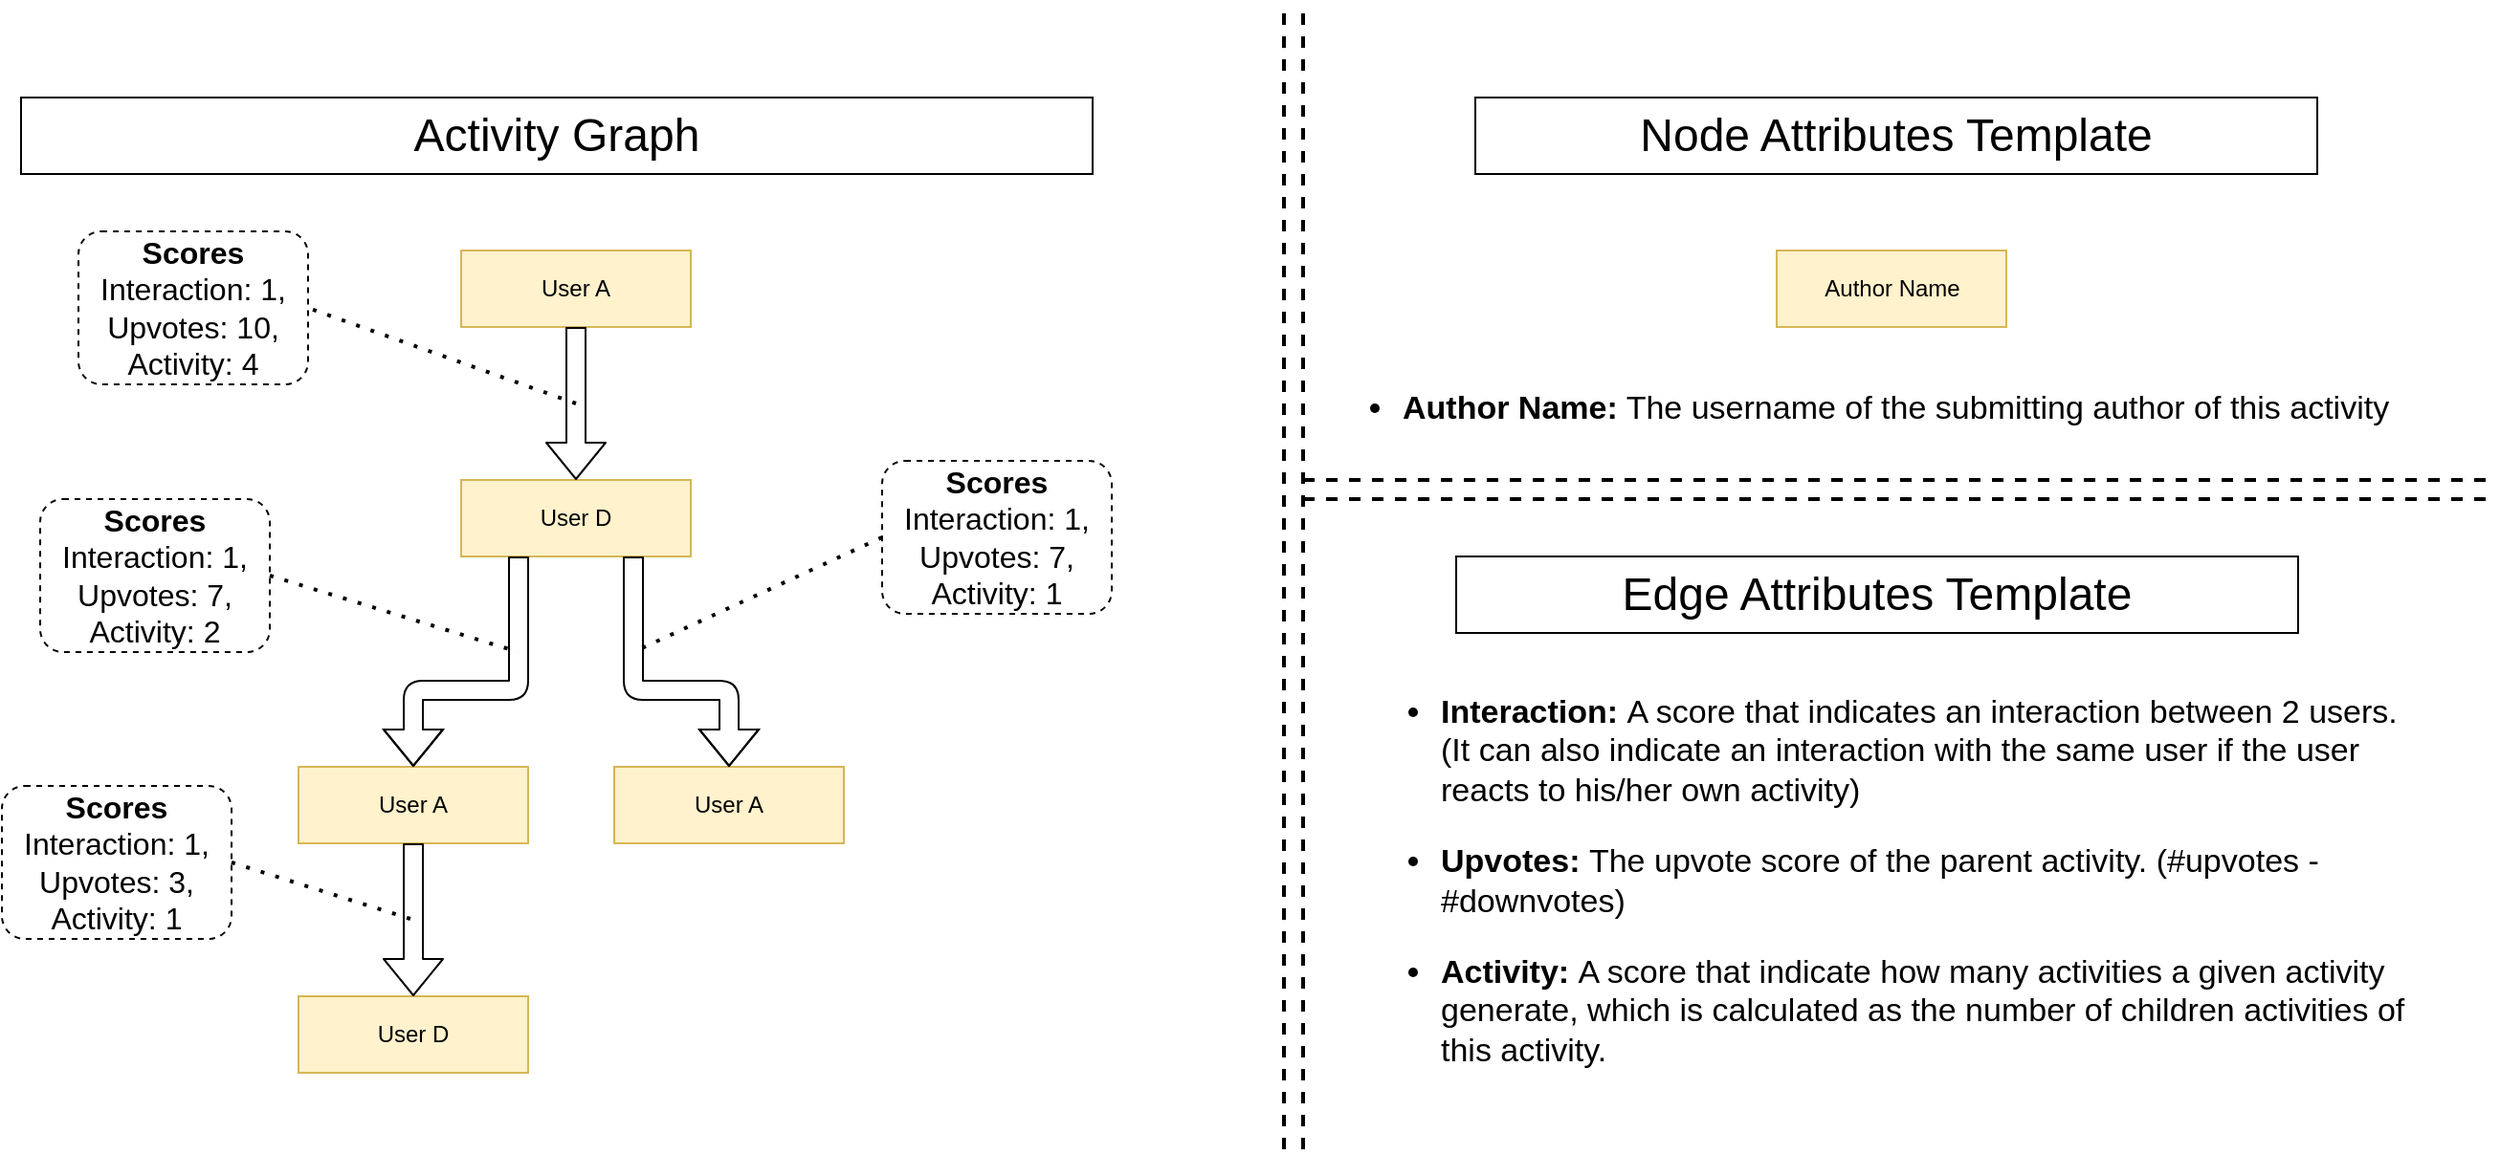 <mxfile version="14.7.7" type="device"><diagram id="jqWE9_eOw_i64MG_No3x" name="Page-1"><mxGraphModel dx="1422" dy="914" grid="1" gridSize="10" guides="1" tooltips="1" connect="1" arrows="1" fold="1" page="1" pageScale="1" pageWidth="827" pageHeight="1169" math="0" shadow="0"><root><mxCell id="0"/><mxCell id="1" parent="0"/><mxCell id="Pof3LiFDXd8O8ggwZU9w-6" value="Author Name" style="rounded=0;whiteSpace=wrap;html=1;fillColor=#fff2cc;strokeColor=#d6b656;" parent="1" vertex="1"><mxGeometry x="1087.5" y="290" width="120" height="40" as="geometry"/></mxCell><mxCell id="Pof3LiFDXd8O8ggwZU9w-9" value="User A" style="rounded=0;whiteSpace=wrap;html=1;fillColor=#fff2cc;strokeColor=#d6b656;" parent="1" vertex="1"><mxGeometry x="400" y="290" width="120" height="40" as="geometry"/></mxCell><mxCell id="Pof3LiFDXd8O8ggwZU9w-12" value="User D" style="rounded=0;whiteSpace=wrap;html=1;fillColor=#fff2cc;strokeColor=#d6b656;" parent="1" vertex="1"><mxGeometry x="400" y="410" width="120" height="40" as="geometry"/></mxCell><mxCell id="Pof3LiFDXd8O8ggwZU9w-15" value="User A" style="rounded=0;whiteSpace=wrap;html=1;fillColor=#fff2cc;strokeColor=#d6b656;" parent="1" vertex="1"><mxGeometry x="480" y="560" width="120" height="40" as="geometry"/></mxCell><mxCell id="Pof3LiFDXd8O8ggwZU9w-18" value="User A" style="rounded=0;whiteSpace=wrap;html=1;fillColor=#fff2cc;strokeColor=#d6b656;" parent="1" vertex="1"><mxGeometry x="315" y="560" width="120" height="40" as="geometry"/></mxCell><mxCell id="Pof3LiFDXd8O8ggwZU9w-21" value="User D" style="rounded=0;whiteSpace=wrap;html=1;fillColor=#fff2cc;strokeColor=#d6b656;" parent="1" vertex="1"><mxGeometry x="315" y="680" width="120" height="40" as="geometry"/></mxCell><mxCell id="Pof3LiFDXd8O8ggwZU9w-24" value="" style="shape=flexArrow;endArrow=classic;html=1;exitX=0.5;exitY=1;exitDx=0;exitDy=0;entryX=0.5;entryY=0;entryDx=0;entryDy=0;" parent="1" source="Pof3LiFDXd8O8ggwZU9w-9" target="Pof3LiFDXd8O8ggwZU9w-12" edge="1"><mxGeometry width="50" height="50" relative="1" as="geometry"><mxPoint x="460" y="340" as="sourcePoint"/><mxPoint x="510" y="380" as="targetPoint"/></mxGeometry></mxCell><mxCell id="Pof3LiFDXd8O8ggwZU9w-28" value="" style="shape=flexArrow;endArrow=classic;html=1;exitX=0.25;exitY=1;exitDx=0;exitDy=0;entryX=0.5;entryY=0;entryDx=0;entryDy=0;" parent="1" source="Pof3LiFDXd8O8ggwZU9w-12" target="Pof3LiFDXd8O8ggwZU9w-18" edge="1"><mxGeometry width="50" height="50" relative="1" as="geometry"><mxPoint x="470" y="350" as="sourcePoint"/><mxPoint x="350" y="570" as="targetPoint"/><Array as="points"><mxPoint x="430" y="520"/><mxPoint x="375" y="520"/></Array></mxGeometry></mxCell><mxCell id="Pof3LiFDXd8O8ggwZU9w-29" value="" style="shape=flexArrow;endArrow=classic;html=1;exitX=0.75;exitY=1;exitDx=0;exitDy=0;entryX=0.5;entryY=0;entryDx=0;entryDy=0;" parent="1" source="Pof3LiFDXd8O8ggwZU9w-12" target="Pof3LiFDXd8O8ggwZU9w-15" edge="1"><mxGeometry width="50" height="50" relative="1" as="geometry"><mxPoint x="490" y="500" as="sourcePoint"/><mxPoint x="620" y="580" as="targetPoint"/><Array as="points"><mxPoint x="490" y="520"/><mxPoint x="540" y="520"/></Array></mxGeometry></mxCell><mxCell id="Pof3LiFDXd8O8ggwZU9w-30" value="" style="shape=flexArrow;endArrow=classic;html=1;exitX=0.5;exitY=1;exitDx=0;exitDy=0;entryX=0.5;entryY=0;entryDx=0;entryDy=0;" parent="1" source="Pof3LiFDXd8O8ggwZU9w-18" target="Pof3LiFDXd8O8ggwZU9w-21" edge="1"><mxGeometry width="50" height="50" relative="1" as="geometry"><mxPoint x="300" y="660" as="sourcePoint"/><mxPoint x="340" y="670" as="targetPoint"/></mxGeometry></mxCell><mxCell id="Pof3LiFDXd8O8ggwZU9w-45" value="" style="endArrow=none;dashed=1;html=1;strokeWidth=2;" parent="1" edge="1"><mxGeometry width="50" height="50" relative="1" as="geometry"><mxPoint x="830" y="760" as="sourcePoint"/><mxPoint x="830" y="160" as="targetPoint"/></mxGeometry></mxCell><mxCell id="Pof3LiFDXd8O8ggwZU9w-46" value="" style="endArrow=none;dashed=1;html=1;strokeWidth=2;" parent="1" edge="1"><mxGeometry width="50" height="50" relative="1" as="geometry"><mxPoint x="840" y="760" as="sourcePoint"/><mxPoint x="840" y="160" as="targetPoint"/></mxGeometry></mxCell><mxCell id="Pof3LiFDXd8O8ggwZU9w-47" value="&lt;font style=&quot;font-size: 24px&quot;&gt;Node Attributes Template&lt;/font&gt;" style="text;html=1;fillColor=none;align=center;verticalAlign=middle;whiteSpace=wrap;rounded=0;strokeColor=#000000;" parent="1" vertex="1"><mxGeometry x="930" y="210" width="440" height="40" as="geometry"/></mxCell><mxCell id="Pof3LiFDXd8O8ggwZU9w-48" value="&lt;font style=&quot;font-size: 24px&quot;&gt;Activity Graph&lt;/font&gt;" style="text;html=1;fillColor=none;align=center;verticalAlign=middle;whiteSpace=wrap;rounded=0;strokeColor=#000000;" parent="1" vertex="1"><mxGeometry x="170" y="210" width="560" height="40" as="geometry"/></mxCell><mxCell id="Pof3LiFDXd8O8ggwZU9w-52" value="&lt;font style=&quot;font-size: 24px&quot;&gt;Edge Attributes Template&lt;/font&gt;" style="text;html=1;fillColor=none;align=center;verticalAlign=middle;whiteSpace=wrap;rounded=0;strokeColor=#000000;" parent="1" vertex="1"><mxGeometry x="920" y="450" width="440" height="40" as="geometry"/></mxCell><mxCell id="Pof3LiFDXd8O8ggwZU9w-72" value="&lt;ul style=&quot;font-size: 17px&quot;&gt;&lt;li&gt;&lt;font style=&quot;font-size: 17px&quot;&gt;&lt;b&gt;Author Name:&lt;/b&gt; The username of the submitting author of this activity&amp;nbsp;&lt;/font&gt;&lt;/li&gt;&lt;/ul&gt;" style="text;html=1;strokeColor=none;fillColor=none;align=left;verticalAlign=middle;whiteSpace=wrap;rounded=0;" parent="1" vertex="1"><mxGeometry x="850" y="350" width="600" height="45" as="geometry"/></mxCell><mxCell id="Pof3LiFDXd8O8ggwZU9w-73" value="" style="endArrow=none;dashed=1;html=1;strokeWidth=2;" parent="1" edge="1"><mxGeometry width="50" height="50" relative="1" as="geometry"><mxPoint x="840" y="410" as="sourcePoint"/><mxPoint x="1462.5" y="410" as="targetPoint"/></mxGeometry></mxCell><mxCell id="Pof3LiFDXd8O8ggwZU9w-74" value="" style="endArrow=none;dashed=1;html=1;strokeWidth=2;" parent="1" edge="1"><mxGeometry width="50" height="50" relative="1" as="geometry"><mxPoint x="840" y="420" as="sourcePoint"/><mxPoint x="1462.5" y="420" as="targetPoint"/></mxGeometry></mxCell><mxCell id="Pof3LiFDXd8O8ggwZU9w-75" value="&lt;ul style=&quot;font-size: 17px&quot;&gt;&lt;li&gt;&lt;font style=&quot;font-size: 17px&quot;&gt;&lt;b&gt;Interaction: &lt;/b&gt;A score that indicates an interaction between 2 users. (It can also indicate an interaction with the same user if the user reacts to his/her own activity)&lt;/font&gt;&lt;/li&gt;&lt;/ul&gt;&lt;ul style=&quot;font-size: 17px&quot;&gt;&lt;li&gt;&lt;font style=&quot;font-size: 17px&quot;&gt;&lt;b&gt;Upvotes: &lt;/b&gt;The upvote score of the parent activity. (#upvotes - #downvotes)&lt;/font&gt;&lt;/li&gt;&lt;/ul&gt;&lt;ul style=&quot;font-size: 17px&quot;&gt;&lt;li&gt;&lt;font style=&quot;font-size: 17px&quot;&gt;&lt;b&gt;Activity: &lt;/b&gt;A score that indicate how many activities a given activity generate, which is calculated as the number of children activities of this activity.&lt;/font&gt;&lt;/li&gt;&lt;/ul&gt;" style="text;html=1;strokeColor=none;fillColor=none;align=left;verticalAlign=middle;whiteSpace=wrap;rounded=0;" parent="1" vertex="1"><mxGeometry x="870" y="510" width="560" height="220" as="geometry"/></mxCell><mxCell id="zCDrY8IPtrE1o1eCm3IA-1" value="" style="endArrow=none;dashed=1;html=1;dashPattern=1 3;strokeWidth=2;entryX=1;entryY=0.5;entryDx=0;entryDy=0;" parent="1" target="zCDrY8IPtrE1o1eCm3IA-2" edge="1"><mxGeometry width="50" height="50" relative="1" as="geometry"><mxPoint x="460" y="370" as="sourcePoint"/><mxPoint x="580" y="380" as="targetPoint"/></mxGeometry></mxCell><mxCell id="zCDrY8IPtrE1o1eCm3IA-2" value="&lt;b style=&quot;font-size: 16px;&quot;&gt;Scores&lt;/b&gt;&lt;br style=&quot;font-size: 16px;&quot;&gt;Interaction: 1,&lt;br style=&quot;font-size: 16px;&quot;&gt;Upvotes: 10,&lt;br style=&quot;font-size: 16px;&quot;&gt;Activity: 4" style="rounded=1;whiteSpace=wrap;html=1;dashed=1;fontSize=16;" parent="1" vertex="1"><mxGeometry x="200" y="280" width="120" height="80" as="geometry"/></mxCell><mxCell id="zCDrY8IPtrE1o1eCm3IA-3" value="&lt;b style=&quot;font-size: 16px;&quot;&gt;Scores&lt;br style=&quot;font-size: 16px;&quot;&gt;&lt;/b&gt;Interaction: 1,&lt;br style=&quot;font-size: 16px;&quot;&gt;Upvotes: 7,&lt;br style=&quot;font-size: 16px;&quot;&gt;Activity: 2" style="rounded=1;whiteSpace=wrap;html=1;dashed=1;fontSize=16;" parent="1" vertex="1"><mxGeometry x="180" y="420" width="120" height="80" as="geometry"/></mxCell><mxCell id="zCDrY8IPtrE1o1eCm3IA-4" value="" style="endArrow=none;dashed=1;html=1;dashPattern=1 3;strokeWidth=2;exitX=1;exitY=0.5;exitDx=0;exitDy=0;" parent="1" source="zCDrY8IPtrE1o1eCm3IA-3" edge="1"><mxGeometry width="50" height="50" relative="1" as="geometry"><mxPoint x="750" y="470" as="sourcePoint"/><mxPoint x="430" y="500" as="targetPoint"/></mxGeometry></mxCell><mxCell id="zCDrY8IPtrE1o1eCm3IA-5" value="&lt;b style=&quot;font-size: 16px;&quot;&gt;Scores&lt;br style=&quot;font-size: 16px;&quot;&gt;&lt;/b&gt;Interaction: 1,&lt;br style=&quot;font-size: 16px;&quot;&gt;Upvotes: 3,&lt;br style=&quot;font-size: 16px;&quot;&gt;Activity: 1" style="rounded=1;whiteSpace=wrap;html=1;dashed=1;fontSize=16;" parent="1" vertex="1"><mxGeometry x="160" y="570" width="120" height="80" as="geometry"/></mxCell><mxCell id="zCDrY8IPtrE1o1eCm3IA-6" value="" style="endArrow=none;dashed=1;html=1;dashPattern=1 3;strokeWidth=2;exitX=1;exitY=0.5;exitDx=0;exitDy=0;" parent="1" source="zCDrY8IPtrE1o1eCm3IA-5" edge="1"><mxGeometry width="50" height="50" relative="1" as="geometry"><mxPoint x="310" y="620" as="sourcePoint"/><mxPoint x="375" y="640" as="targetPoint"/></mxGeometry></mxCell><mxCell id="zCDrY8IPtrE1o1eCm3IA-7" value="&lt;b style=&quot;font-size: 16px;&quot;&gt;Scores&lt;br style=&quot;font-size: 16px;&quot;&gt;&lt;/b&gt;Interaction: 1,&lt;br style=&quot;font-size: 16px;&quot;&gt;Upvotes: 7,&lt;br style=&quot;font-size: 16px;&quot;&gt;Activity: 1" style="rounded=1;whiteSpace=wrap;html=1;dashed=1;fontSize=16;" parent="1" vertex="1"><mxGeometry x="620" y="400" width="120" height="80" as="geometry"/></mxCell><mxCell id="zCDrY8IPtrE1o1eCm3IA-8" value="" style="endArrow=none;dashed=1;html=1;dashPattern=1 3;strokeWidth=2;exitX=0;exitY=0.5;exitDx=0;exitDy=0;" parent="1" source="zCDrY8IPtrE1o1eCm3IA-7" edge="1"><mxGeometry width="50" height="50" relative="1" as="geometry"><mxPoint x="310" y="480" as="sourcePoint"/><mxPoint x="490" y="500" as="targetPoint"/></mxGeometry></mxCell></root></mxGraphModel></diagram></mxfile>
